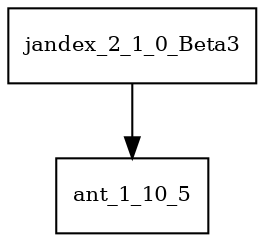 digraph jandex_2_1_0_Beta3_dependencies {
  node [shape = box, fontsize=10.0];
  jandex_2_1_0_Beta3 -> ant_1_10_5;
}
